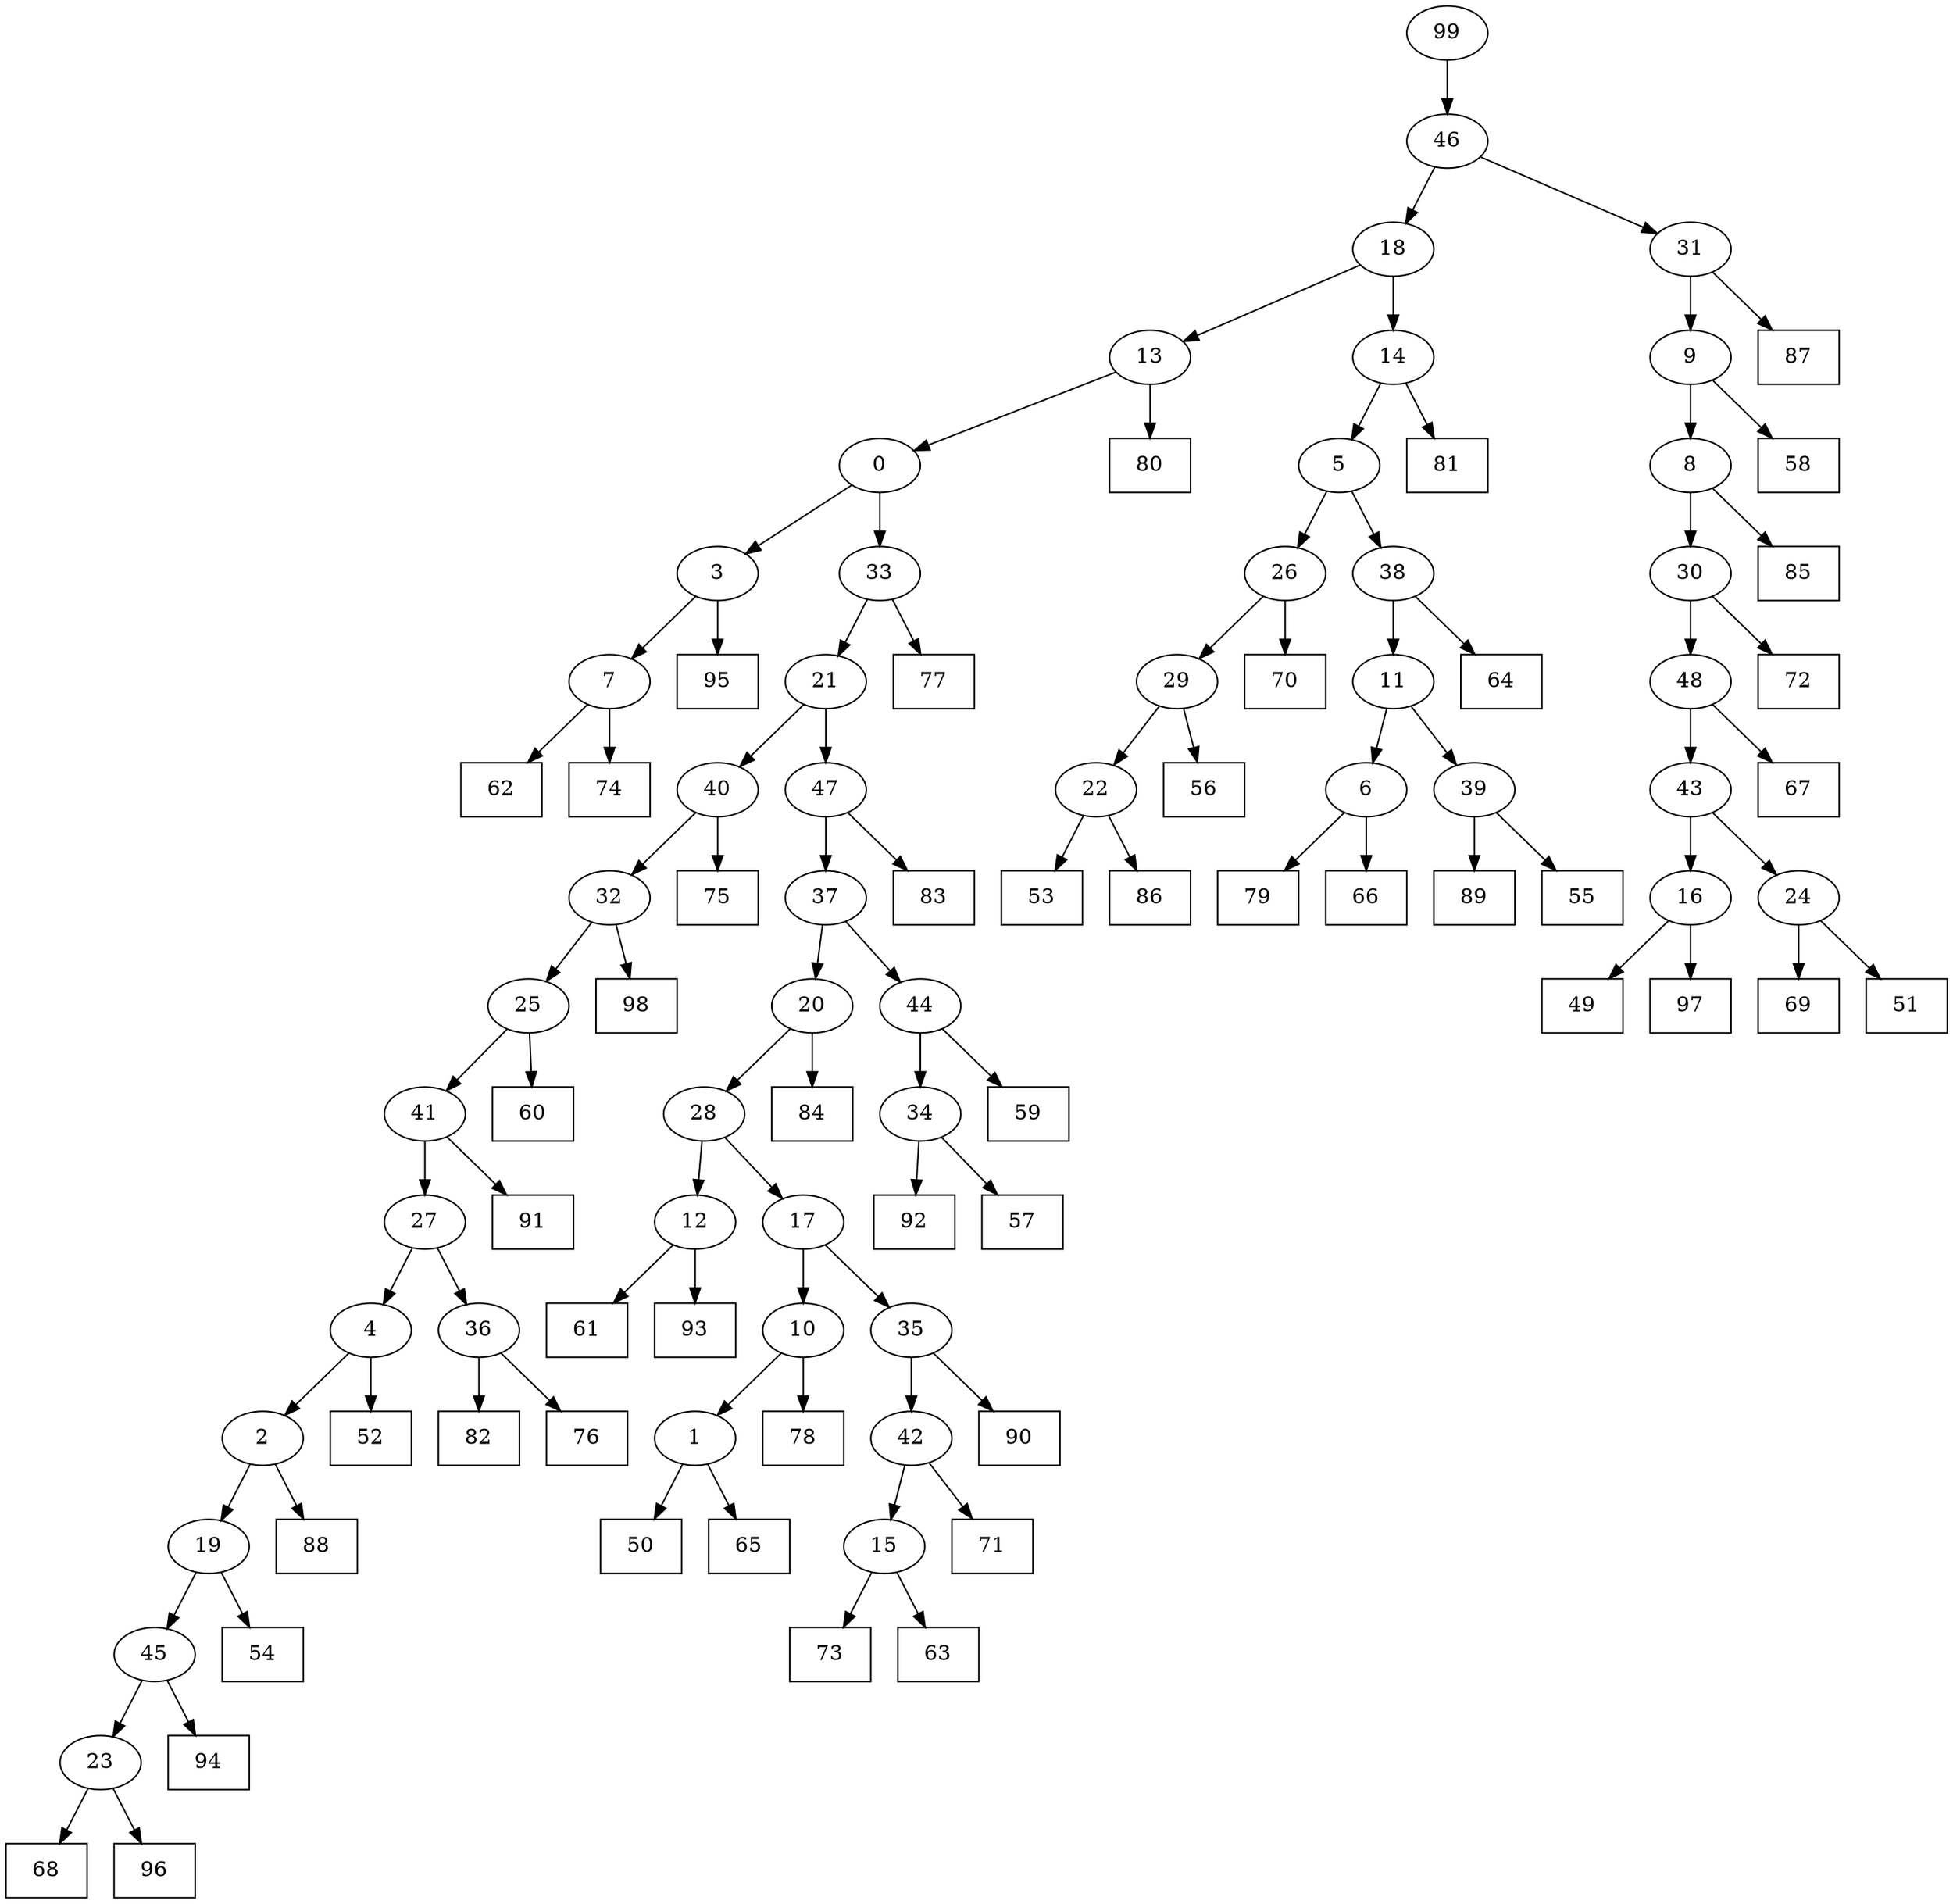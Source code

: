 digraph G {
0[label="0"];
1[label="1"];
2[label="2"];
3[label="3"];
4[label="4"];
5[label="5"];
6[label="6"];
7[label="7"];
8[label="8"];
9[label="9"];
10[label="10"];
11[label="11"];
12[label="12"];
13[label="13"];
14[label="14"];
15[label="15"];
16[label="16"];
17[label="17"];
18[label="18"];
19[label="19"];
20[label="20"];
21[label="21"];
22[label="22"];
23[label="23"];
24[label="24"];
25[label="25"];
26[label="26"];
27[label="27"];
28[label="28"];
29[label="29"];
30[label="30"];
31[label="31"];
32[label="32"];
33[label="33"];
34[label="34"];
35[label="35"];
36[label="36"];
37[label="37"];
38[label="38"];
39[label="39"];
40[label="40"];
41[label="41"];
42[label="42"];
43[label="43"];
44[label="44"];
45[label="45"];
46[label="46"];
47[label="47"];
48[label="48"];
49[shape=box,label="79"];
50[shape=box,label="82"];
51[shape=box,label="94"];
52[shape=box,label="81"];
53[shape=box,label="98"];
54[shape=box,label="66"];
55[shape=box,label="91"];
56[shape=box,label="62"];
57[shape=box,label="87"];
58[shape=box,label="85"];
59[shape=box,label="73"];
60[shape=box,label="61"];
61[shape=box,label="60"];
62[shape=box,label="52"];
63[shape=box,label="71"];
64[shape=box,label="76"];
65[shape=box,label="68"];
66[shape=box,label="95"];
67[shape=box,label="96"];
68[shape=box,label="56"];
69[shape=box,label="64"];
70[shape=box,label="92"];
71[shape=box,label="58"];
72[shape=box,label="50"];
73[shape=box,label="84"];
74[shape=box,label="54"];
75[shape=box,label="63"];
76[shape=box,label="53"];
77[shape=box,label="72"];
78[shape=box,label="80"];
79[shape=box,label="74"];
80[shape=box,label="69"];
81[shape=box,label="49"];
82[shape=box,label="51"];
83[shape=box,label="77"];
84[shape=box,label="97"];
85[shape=box,label="59"];
86[shape=box,label="83"];
87[shape=box,label="89"];
88[shape=box,label="65"];
89[shape=box,label="67"];
90[shape=box,label="55"];
91[shape=box,label="88"];
92[shape=box,label="93"];
93[shape=box,label="78"];
94[shape=box,label="70"];
95[shape=box,label="90"];
96[shape=box,label="86"];
97[shape=box,label="75"];
98[shape=box,label="57"];
99[label="99"];
23->65 ;
25->61 ;
40->97 ;
1->88 ;
15->59 ;
12->60 ;
35->95 ;
22->96 ;
36->64 ;
36->50 ;
34->70 ;
33->83 ;
7->56 ;
9->71 ;
32->53 ;
12->92 ;
26->94 ;
30->77 ;
35->42 ;
43->16 ;
16->84 ;
37->44 ;
0->33 ;
44->85 ;
15->75 ;
39->87 ;
46->31 ;
13->0 ;
17->35 ;
8->58 ;
38->11 ;
34->98 ;
19->74 ;
2->19 ;
29->68 ;
18->14 ;
14->52 ;
23->67 ;
22->76 ;
4->2 ;
45->23 ;
46->18 ;
24->80 ;
48->43 ;
48->89 ;
44->34 ;
21->47 ;
11->39 ;
39->90 ;
10->93 ;
40->32 ;
2->91 ;
6->54 ;
26->29 ;
29->22 ;
32->25 ;
11->6 ;
6->49 ;
27->4 ;
4->62 ;
47->37 ;
3->7 ;
7->79 ;
0->3 ;
20->73 ;
10->1 ;
1->72 ;
14->5 ;
5->26 ;
21->40 ;
5->38 ;
38->69 ;
16->81 ;
43->24 ;
24->82 ;
99->46 ;
18->13 ;
13->78 ;
47->86 ;
8->30 ;
30->48 ;
28->12 ;
31->9 ;
9->8 ;
42->15 ;
19->45 ;
45->51 ;
33->21 ;
28->17 ;
17->10 ;
3->66 ;
41->27 ;
27->36 ;
42->63 ;
25->41 ;
41->55 ;
31->57 ;
37->20 ;
20->28 ;
}

